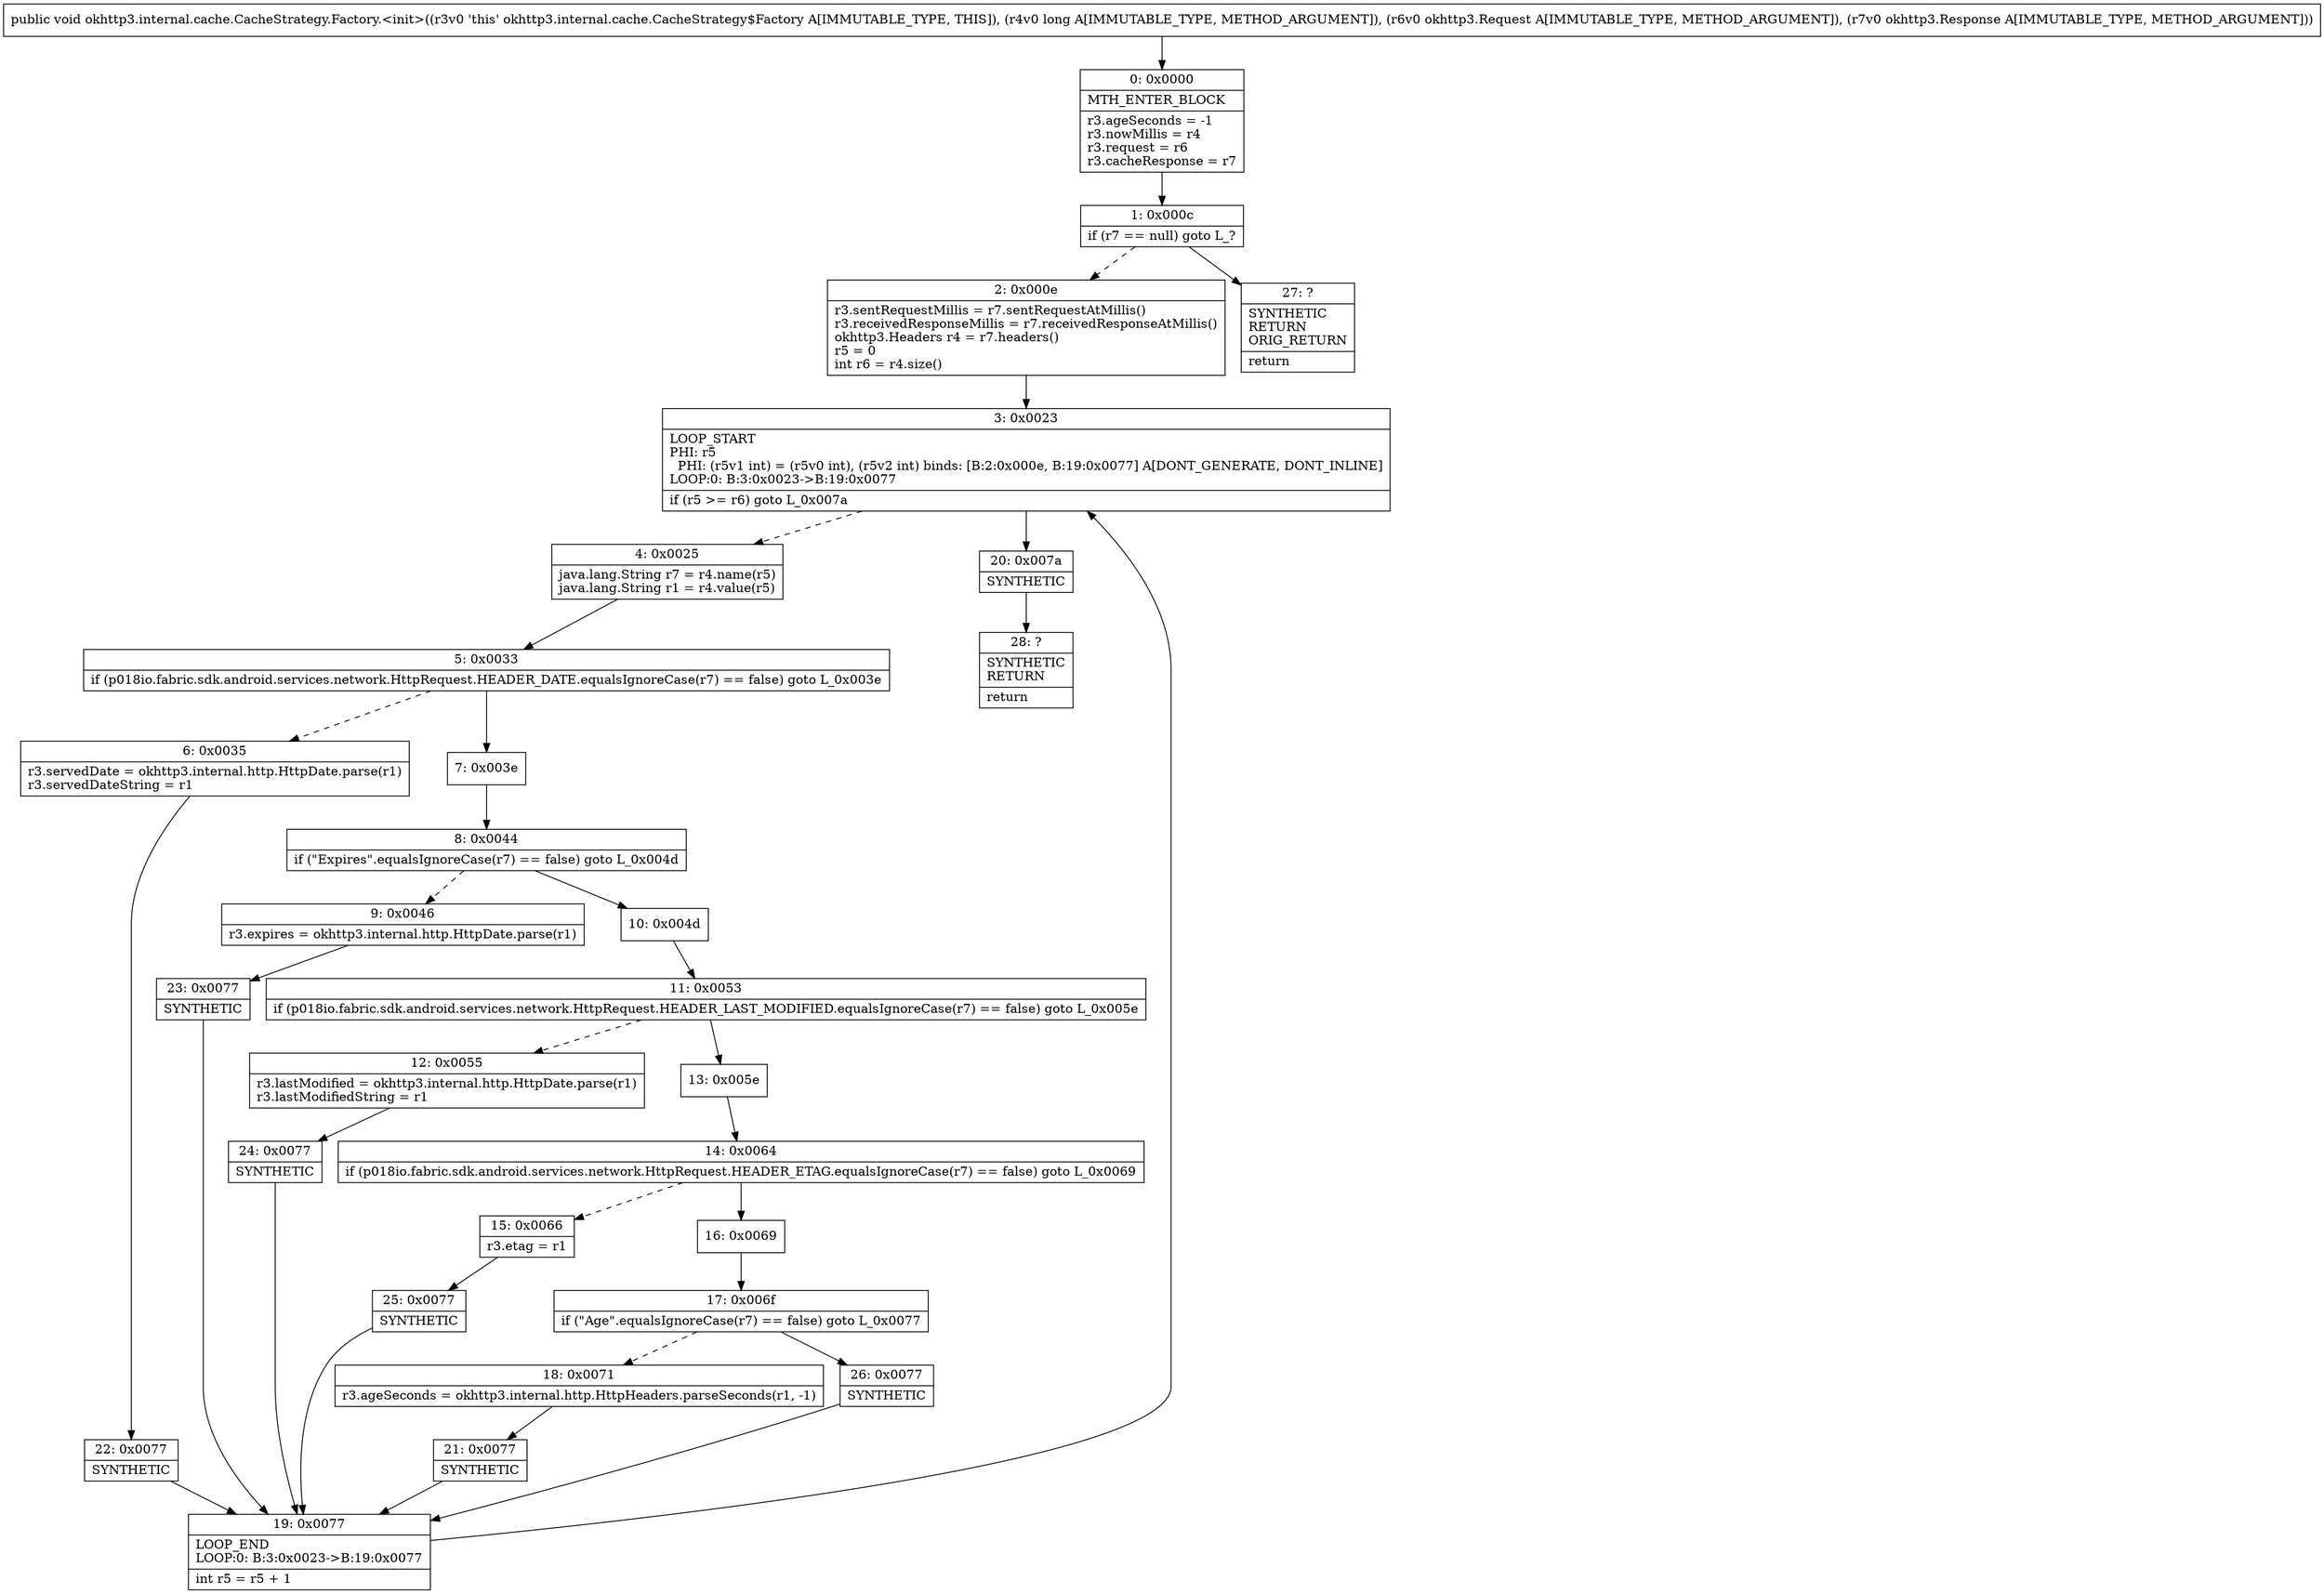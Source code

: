 digraph "CFG forokhttp3.internal.cache.CacheStrategy.Factory.\<init\>(JLokhttp3\/Request;Lokhttp3\/Response;)V" {
Node_0 [shape=record,label="{0\:\ 0x0000|MTH_ENTER_BLOCK\l|r3.ageSeconds = \-1\lr3.nowMillis = r4\lr3.request = r6\lr3.cacheResponse = r7\l}"];
Node_1 [shape=record,label="{1\:\ 0x000c|if (r7 == null) goto L_?\l}"];
Node_2 [shape=record,label="{2\:\ 0x000e|r3.sentRequestMillis = r7.sentRequestAtMillis()\lr3.receivedResponseMillis = r7.receivedResponseAtMillis()\lokhttp3.Headers r4 = r7.headers()\lr5 = 0\lint r6 = r4.size()\l}"];
Node_3 [shape=record,label="{3\:\ 0x0023|LOOP_START\lPHI: r5 \l  PHI: (r5v1 int) = (r5v0 int), (r5v2 int) binds: [B:2:0x000e, B:19:0x0077] A[DONT_GENERATE, DONT_INLINE]\lLOOP:0: B:3:0x0023\-\>B:19:0x0077\l|if (r5 \>= r6) goto L_0x007a\l}"];
Node_4 [shape=record,label="{4\:\ 0x0025|java.lang.String r7 = r4.name(r5)\ljava.lang.String r1 = r4.value(r5)\l}"];
Node_5 [shape=record,label="{5\:\ 0x0033|if (p018io.fabric.sdk.android.services.network.HttpRequest.HEADER_DATE.equalsIgnoreCase(r7) == false) goto L_0x003e\l}"];
Node_6 [shape=record,label="{6\:\ 0x0035|r3.servedDate = okhttp3.internal.http.HttpDate.parse(r1)\lr3.servedDateString = r1\l}"];
Node_7 [shape=record,label="{7\:\ 0x003e}"];
Node_8 [shape=record,label="{8\:\ 0x0044|if (\"Expires\".equalsIgnoreCase(r7) == false) goto L_0x004d\l}"];
Node_9 [shape=record,label="{9\:\ 0x0046|r3.expires = okhttp3.internal.http.HttpDate.parse(r1)\l}"];
Node_10 [shape=record,label="{10\:\ 0x004d}"];
Node_11 [shape=record,label="{11\:\ 0x0053|if (p018io.fabric.sdk.android.services.network.HttpRequest.HEADER_LAST_MODIFIED.equalsIgnoreCase(r7) == false) goto L_0x005e\l}"];
Node_12 [shape=record,label="{12\:\ 0x0055|r3.lastModified = okhttp3.internal.http.HttpDate.parse(r1)\lr3.lastModifiedString = r1\l}"];
Node_13 [shape=record,label="{13\:\ 0x005e}"];
Node_14 [shape=record,label="{14\:\ 0x0064|if (p018io.fabric.sdk.android.services.network.HttpRequest.HEADER_ETAG.equalsIgnoreCase(r7) == false) goto L_0x0069\l}"];
Node_15 [shape=record,label="{15\:\ 0x0066|r3.etag = r1\l}"];
Node_16 [shape=record,label="{16\:\ 0x0069}"];
Node_17 [shape=record,label="{17\:\ 0x006f|if (\"Age\".equalsIgnoreCase(r7) == false) goto L_0x0077\l}"];
Node_18 [shape=record,label="{18\:\ 0x0071|r3.ageSeconds = okhttp3.internal.http.HttpHeaders.parseSeconds(r1, \-1)\l}"];
Node_19 [shape=record,label="{19\:\ 0x0077|LOOP_END\lLOOP:0: B:3:0x0023\-\>B:19:0x0077\l|int r5 = r5 + 1\l}"];
Node_20 [shape=record,label="{20\:\ 0x007a|SYNTHETIC\l}"];
Node_21 [shape=record,label="{21\:\ 0x0077|SYNTHETIC\l}"];
Node_22 [shape=record,label="{22\:\ 0x0077|SYNTHETIC\l}"];
Node_23 [shape=record,label="{23\:\ 0x0077|SYNTHETIC\l}"];
Node_24 [shape=record,label="{24\:\ 0x0077|SYNTHETIC\l}"];
Node_25 [shape=record,label="{25\:\ 0x0077|SYNTHETIC\l}"];
Node_26 [shape=record,label="{26\:\ 0x0077|SYNTHETIC\l}"];
Node_27 [shape=record,label="{27\:\ ?|SYNTHETIC\lRETURN\lORIG_RETURN\l|return\l}"];
Node_28 [shape=record,label="{28\:\ ?|SYNTHETIC\lRETURN\l|return\l}"];
MethodNode[shape=record,label="{public void okhttp3.internal.cache.CacheStrategy.Factory.\<init\>((r3v0 'this' okhttp3.internal.cache.CacheStrategy$Factory A[IMMUTABLE_TYPE, THIS]), (r4v0 long A[IMMUTABLE_TYPE, METHOD_ARGUMENT]), (r6v0 okhttp3.Request A[IMMUTABLE_TYPE, METHOD_ARGUMENT]), (r7v0 okhttp3.Response A[IMMUTABLE_TYPE, METHOD_ARGUMENT])) }"];
MethodNode -> Node_0;
Node_0 -> Node_1;
Node_1 -> Node_2[style=dashed];
Node_1 -> Node_27;
Node_2 -> Node_3;
Node_3 -> Node_4[style=dashed];
Node_3 -> Node_20;
Node_4 -> Node_5;
Node_5 -> Node_6[style=dashed];
Node_5 -> Node_7;
Node_6 -> Node_22;
Node_7 -> Node_8;
Node_8 -> Node_9[style=dashed];
Node_8 -> Node_10;
Node_9 -> Node_23;
Node_10 -> Node_11;
Node_11 -> Node_12[style=dashed];
Node_11 -> Node_13;
Node_12 -> Node_24;
Node_13 -> Node_14;
Node_14 -> Node_15[style=dashed];
Node_14 -> Node_16;
Node_15 -> Node_25;
Node_16 -> Node_17;
Node_17 -> Node_18[style=dashed];
Node_17 -> Node_26;
Node_18 -> Node_21;
Node_19 -> Node_3;
Node_20 -> Node_28;
Node_21 -> Node_19;
Node_22 -> Node_19;
Node_23 -> Node_19;
Node_24 -> Node_19;
Node_25 -> Node_19;
Node_26 -> Node_19;
}


